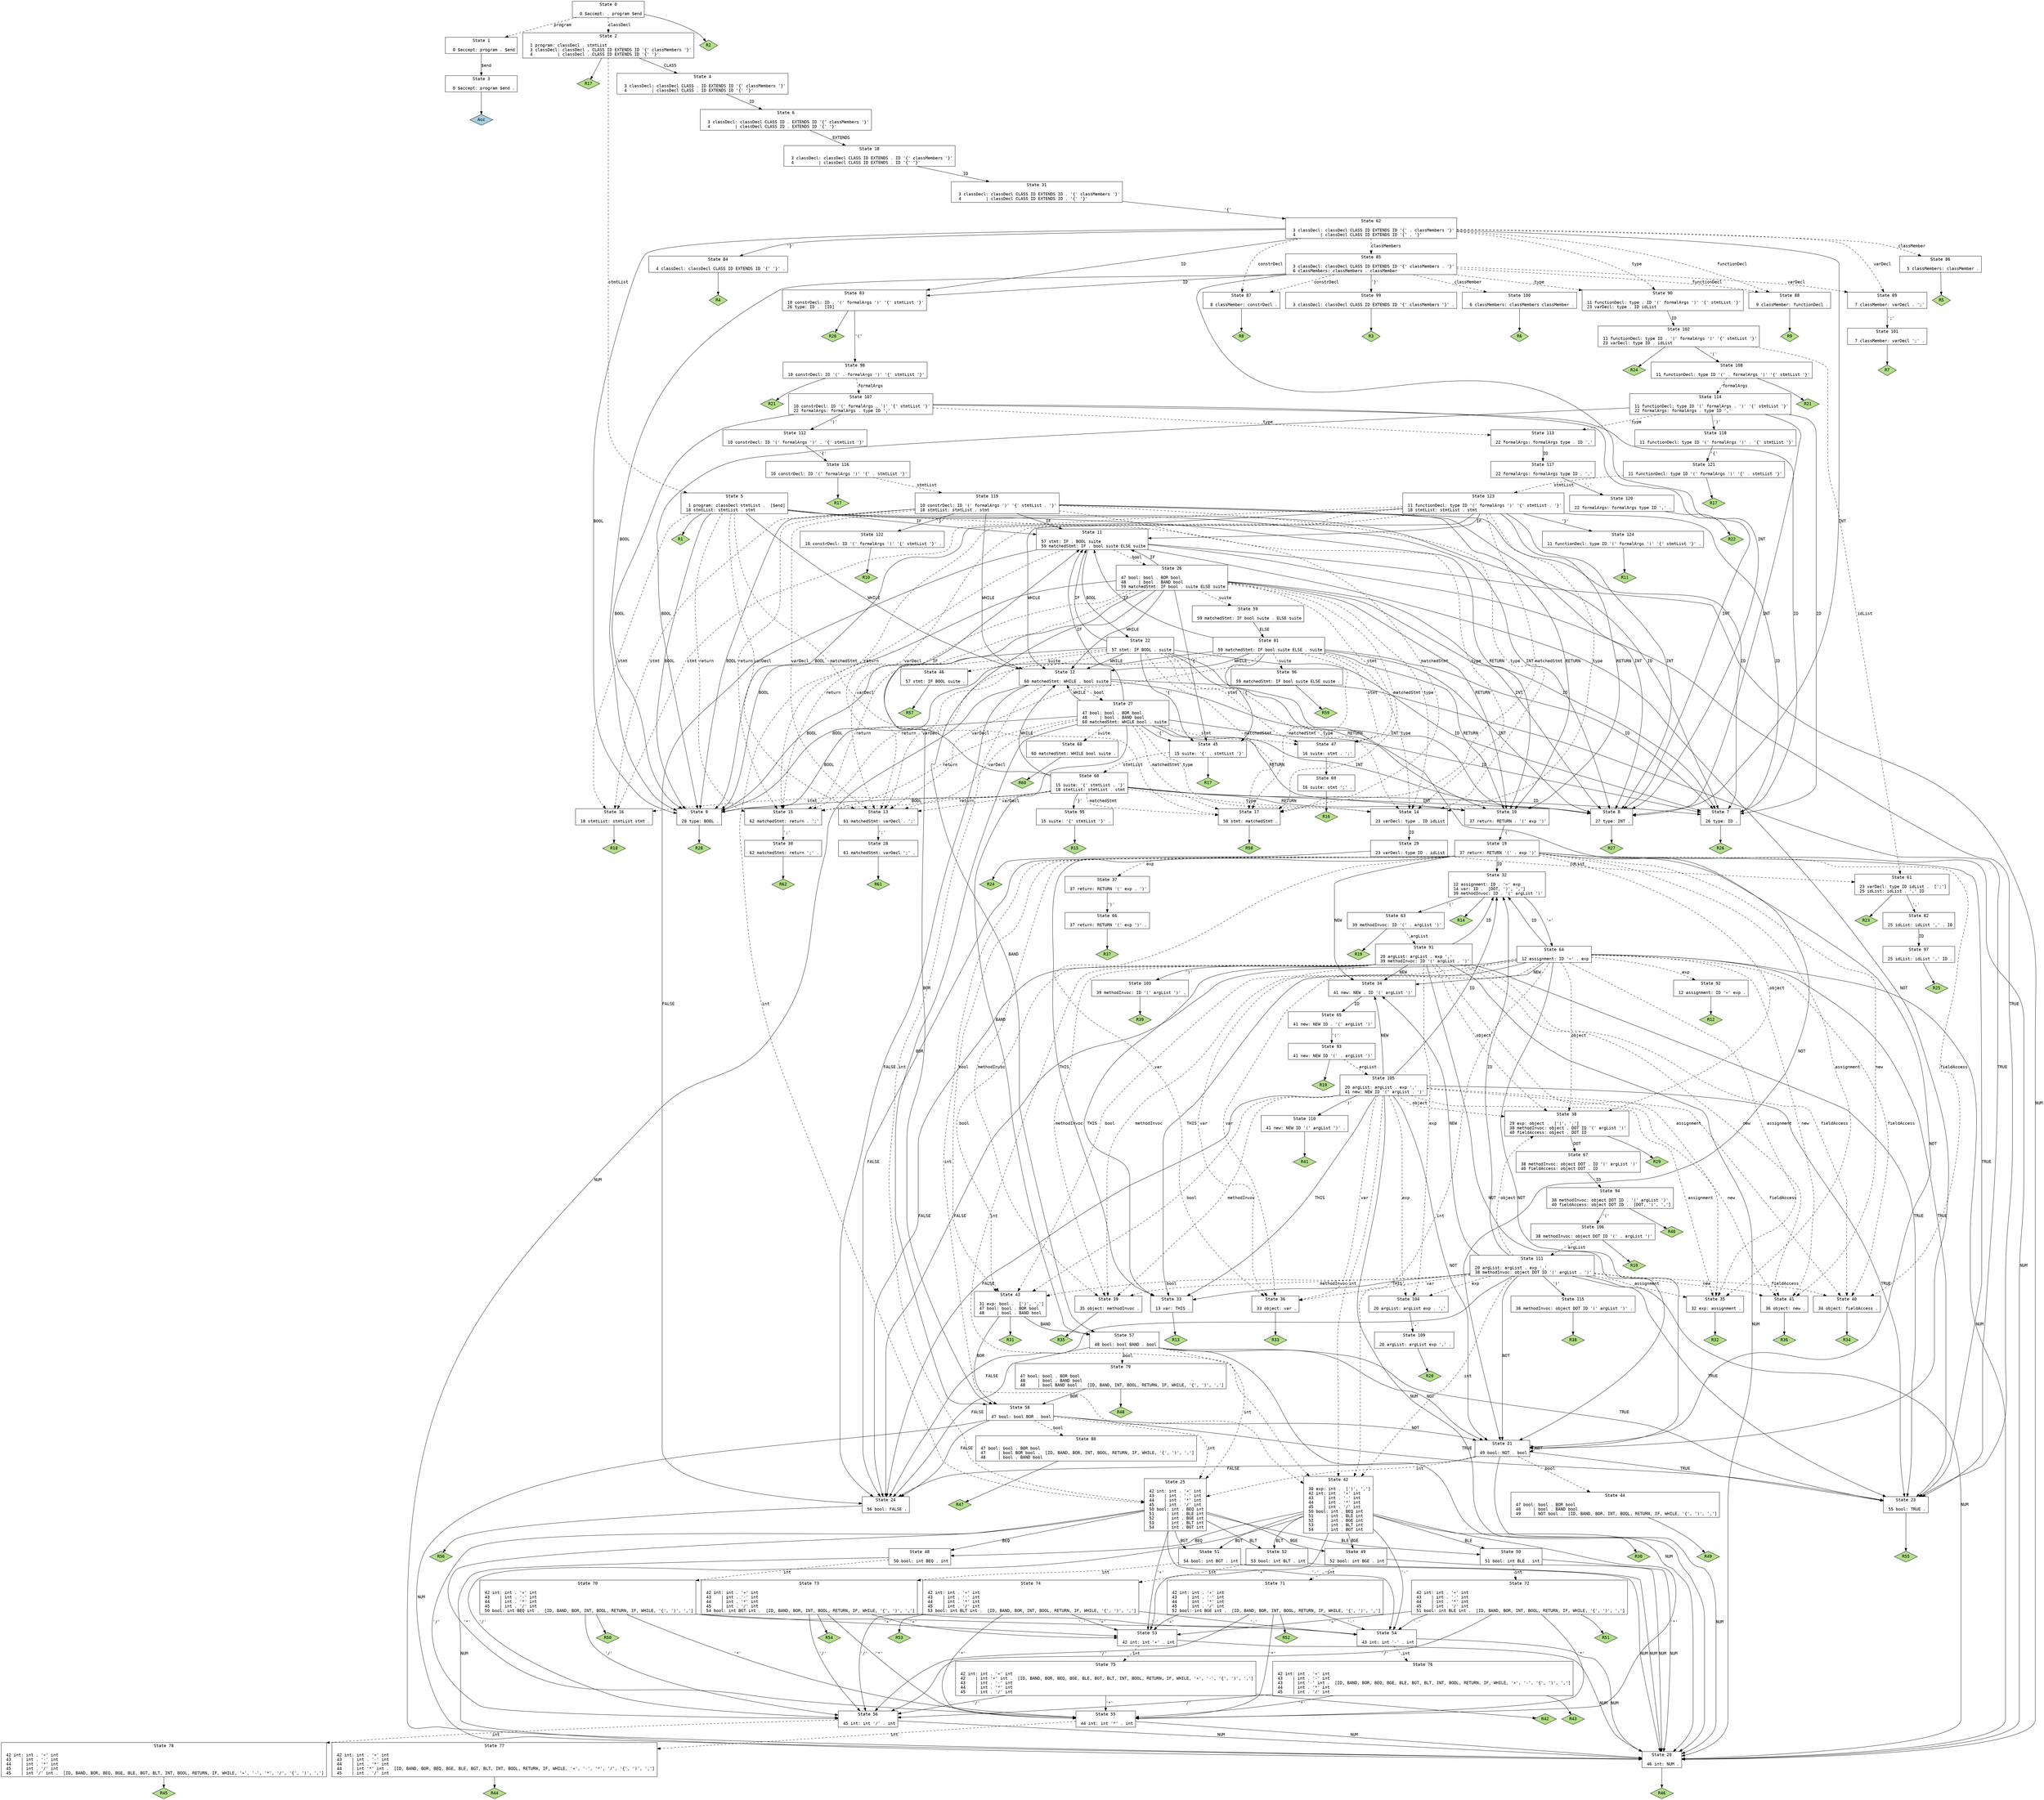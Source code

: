 // Generated by GNU Bison 3.0.4.
// Report bugs to <bug-bison@gnu.org>.
// Home page: <http://www.gnu.org/software/bison/>.

digraph "fj.y"
{
  node [fontname = courier, shape = box, colorscheme = paired6]
  edge [fontname = courier]

  0 [label="State 0\n\l  0 $accept: . program $end\l"]
  0 -> 1 [style=dashed label="program"]
  0 -> 2 [style=dashed label="classDecl"]
  0 -> "0R2" [style=solid]
 "0R2" [label="R2", fillcolor=3, shape=diamond, style=filled]
  1 [label="State 1\n\l  0 $accept: program . $end\l"]
  1 -> 3 [style=solid label="$end"]
  2 [label="State 2\n\l  1 program: classDecl . stmtList\l  3 classDecl: classDecl . CLASS ID EXTENDS ID '{' classMembers '}'\l  4          | classDecl . CLASS ID EXTENDS ID '{' '}'\l"]
  2 -> 4 [style=solid label="CLASS"]
  2 -> 5 [style=dashed label="stmtList"]
  2 -> "2R17" [style=solid]
 "2R17" [label="R17", fillcolor=3, shape=diamond, style=filled]
  3 [label="State 3\n\l  0 $accept: program $end .\l"]
  3 -> "3R0" [style=solid]
 "3R0" [label="Acc", fillcolor=1, shape=diamond, style=filled]
  4 [label="State 4\n\l  3 classDecl: classDecl CLASS . ID EXTENDS ID '{' classMembers '}'\l  4          | classDecl CLASS . ID EXTENDS ID '{' '}'\l"]
  4 -> 6 [style=solid label="ID"]
  5 [label="State 5\n\l  1 program: classDecl stmtList .  [$end]\l 18 stmtList: stmtList . stmt\l"]
  5 -> 7 [style=solid label="ID"]
  5 -> 8 [style=solid label="INT"]
  5 -> 9 [style=solid label="BOOL"]
  5 -> 10 [style=solid label="RETURN"]
  5 -> 11 [style=solid label="IF"]
  5 -> 12 [style=solid label="WHILE"]
  5 -> 13 [style=dashed label="varDecl"]
  5 -> 14 [style=dashed label="type"]
  5 -> 15 [style=dashed label="return"]
  5 -> 16 [style=dashed label="stmt"]
  5 -> 17 [style=dashed label="matchedStmt"]
  5 -> "5R1" [style=solid]
 "5R1" [label="R1", fillcolor=3, shape=diamond, style=filled]
  6 [label="State 6\n\l  3 classDecl: classDecl CLASS ID . EXTENDS ID '{' classMembers '}'\l  4          | classDecl CLASS ID . EXTENDS ID '{' '}'\l"]
  6 -> 18 [style=solid label="EXTENDS"]
  7 [label="State 7\n\l 26 type: ID .\l"]
  7 -> "7R26" [style=solid]
 "7R26" [label="R26", fillcolor=3, shape=diamond, style=filled]
  8 [label="State 8\n\l 27 type: INT .\l"]
  8 -> "8R27" [style=solid]
 "8R27" [label="R27", fillcolor=3, shape=diamond, style=filled]
  9 [label="State 9\n\l 28 type: BOOL .\l"]
  9 -> "9R28" [style=solid]
 "9R28" [label="R28", fillcolor=3, shape=diamond, style=filled]
  10 [label="State 10\n\l 37 return: RETURN . '(' exp ')'\l"]
  10 -> 19 [style=solid label="'('"]
  11 [label="State 11\n\l 57 stmt: IF . BOOL suite\l 59 matchedStmt: IF . bool suite ELSE suite\l"]
  11 -> 20 [style=solid label="NUM"]
  11 -> 21 [style=solid label="NOT"]
  11 -> 22 [style=solid label="BOOL"]
  11 -> 23 [style=solid label="TRUE"]
  11 -> 24 [style=solid label="FALSE"]
  11 -> 25 [style=dashed label="int"]
  11 -> 26 [style=dashed label="bool"]
  12 [label="State 12\n\l 60 matchedStmt: WHILE . bool suite\l"]
  12 -> 20 [style=solid label="NUM"]
  12 -> 21 [style=solid label="NOT"]
  12 -> 23 [style=solid label="TRUE"]
  12 -> 24 [style=solid label="FALSE"]
  12 -> 25 [style=dashed label="int"]
  12 -> 27 [style=dashed label="bool"]
  13 [label="State 13\n\l 61 matchedStmt: varDecl . ';'\l"]
  13 -> 28 [style=solid label="';'"]
  14 [label="State 14\n\l 23 varDecl: type . ID idList\l"]
  14 -> 29 [style=solid label="ID"]
  15 [label="State 15\n\l 62 matchedStmt: return . ';'\l"]
  15 -> 30 [style=solid label="';'"]
  16 [label="State 16\n\l 18 stmtList: stmtList stmt .\l"]
  16 -> "16R18" [style=solid]
 "16R18" [label="R18", fillcolor=3, shape=diamond, style=filled]
  17 [label="State 17\n\l 58 stmt: matchedStmt .\l"]
  17 -> "17R58" [style=solid]
 "17R58" [label="R58", fillcolor=3, shape=diamond, style=filled]
  18 [label="State 18\n\l  3 classDecl: classDecl CLASS ID EXTENDS . ID '{' classMembers '}'\l  4          | classDecl CLASS ID EXTENDS . ID '{' '}'\l"]
  18 -> 31 [style=solid label="ID"]
  19 [label="State 19\n\l 37 return: RETURN '(' . exp ')'\l"]
  19 -> 32 [style=solid label="ID"]
  19 -> 20 [style=solid label="NUM"]
  19 -> 21 [style=solid label="NOT"]
  19 -> 33 [style=solid label="THIS"]
  19 -> 34 [style=solid label="NEW"]
  19 -> 23 [style=solid label="TRUE"]
  19 -> 24 [style=solid label="FALSE"]
  19 -> 35 [style=dashed label="assignment"]
  19 -> 36 [style=dashed label="var"]
  19 -> 37 [style=dashed label="exp"]
  19 -> 38 [style=dashed label="object"]
  19 -> 39 [style=dashed label="methodInvoc"]
  19 -> 40 [style=dashed label="fieldAccess"]
  19 -> 41 [style=dashed label="new"]
  19 -> 42 [style=dashed label="int"]
  19 -> 43 [style=dashed label="bool"]
  20 [label="State 20\n\l 46 int: NUM .\l"]
  20 -> "20R46" [style=solid]
 "20R46" [label="R46", fillcolor=3, shape=diamond, style=filled]
  21 [label="State 21\n\l 49 bool: NOT . bool\l"]
  21 -> 20 [style=solid label="NUM"]
  21 -> 21 [style=solid label="NOT"]
  21 -> 23 [style=solid label="TRUE"]
  21 -> 24 [style=solid label="FALSE"]
  21 -> 25 [style=dashed label="int"]
  21 -> 44 [style=dashed label="bool"]
  22 [label="State 22\n\l 57 stmt: IF BOOL . suite\l"]
  22 -> 7 [style=solid label="ID"]
  22 -> 8 [style=solid label="INT"]
  22 -> 9 [style=solid label="BOOL"]
  22 -> 10 [style=solid label="RETURN"]
  22 -> 11 [style=solid label="IF"]
  22 -> 12 [style=solid label="WHILE"]
  22 -> 45 [style=solid label="'{'"]
  22 -> 46 [style=dashed label="suite"]
  22 -> 13 [style=dashed label="varDecl"]
  22 -> 14 [style=dashed label="type"]
  22 -> 15 [style=dashed label="return"]
  22 -> 47 [style=dashed label="stmt"]
  22 -> 17 [style=dashed label="matchedStmt"]
  23 [label="State 23\n\l 55 bool: TRUE .\l"]
  23 -> "23R55" [style=solid]
 "23R55" [label="R55", fillcolor=3, shape=diamond, style=filled]
  24 [label="State 24\n\l 56 bool: FALSE .\l"]
  24 -> "24R56" [style=solid]
 "24R56" [label="R56", fillcolor=3, shape=diamond, style=filled]
  25 [label="State 25\n\l 42 int: int . '+' int\l 43    | int . '-' int\l 44    | int . '*' int\l 45    | int . '/' int\l 50 bool: int . BEQ int\l 51     | int . BLE int\l 52     | int . BGE int\l 53     | int . BLT int\l 54     | int . BGT int\l"]
  25 -> 48 [style=solid label="BEQ"]
  25 -> 49 [style=solid label="BGE"]
  25 -> 50 [style=solid label="BLE"]
  25 -> 51 [style=solid label="BGT"]
  25 -> 52 [style=solid label="BLT"]
  25 -> 53 [style=solid label="'+'"]
  25 -> 54 [style=solid label="'-'"]
  25 -> 55 [style=solid label="'*'"]
  25 -> 56 [style=solid label="'/'"]
  26 [label="State 26\n\l 47 bool: bool . BOR bool\l 48     | bool . BAND bool\l 59 matchedStmt: IF bool . suite ELSE suite\l"]
  26 -> 7 [style=solid label="ID"]
  26 -> 57 [style=solid label="BAND"]
  26 -> 58 [style=solid label="BOR"]
  26 -> 8 [style=solid label="INT"]
  26 -> 9 [style=solid label="BOOL"]
  26 -> 10 [style=solid label="RETURN"]
  26 -> 11 [style=solid label="IF"]
  26 -> 12 [style=solid label="WHILE"]
  26 -> 45 [style=solid label="'{'"]
  26 -> 59 [style=dashed label="suite"]
  26 -> 13 [style=dashed label="varDecl"]
  26 -> 14 [style=dashed label="type"]
  26 -> 15 [style=dashed label="return"]
  26 -> 47 [style=dashed label="stmt"]
  26 -> 17 [style=dashed label="matchedStmt"]
  27 [label="State 27\n\l 47 bool: bool . BOR bool\l 48     | bool . BAND bool\l 60 matchedStmt: WHILE bool . suite\l"]
  27 -> 7 [style=solid label="ID"]
  27 -> 57 [style=solid label="BAND"]
  27 -> 58 [style=solid label="BOR"]
  27 -> 8 [style=solid label="INT"]
  27 -> 9 [style=solid label="BOOL"]
  27 -> 10 [style=solid label="RETURN"]
  27 -> 11 [style=solid label="IF"]
  27 -> 12 [style=solid label="WHILE"]
  27 -> 45 [style=solid label="'{'"]
  27 -> 60 [style=dashed label="suite"]
  27 -> 13 [style=dashed label="varDecl"]
  27 -> 14 [style=dashed label="type"]
  27 -> 15 [style=dashed label="return"]
  27 -> 47 [style=dashed label="stmt"]
  27 -> 17 [style=dashed label="matchedStmt"]
  28 [label="State 28\n\l 61 matchedStmt: varDecl ';' .\l"]
  28 -> "28R61" [style=solid]
 "28R61" [label="R61", fillcolor=3, shape=diamond, style=filled]
  29 [label="State 29\n\l 23 varDecl: type ID . idList\l"]
  29 -> 61 [style=dashed label="idList"]
  29 -> "29R24" [style=solid]
 "29R24" [label="R24", fillcolor=3, shape=diamond, style=filled]
  30 [label="State 30\n\l 62 matchedStmt: return ';' .\l"]
  30 -> "30R62" [style=solid]
 "30R62" [label="R62", fillcolor=3, shape=diamond, style=filled]
  31 [label="State 31\n\l  3 classDecl: classDecl CLASS ID EXTENDS ID . '{' classMembers '}'\l  4          | classDecl CLASS ID EXTENDS ID . '{' '}'\l"]
  31 -> 62 [style=solid label="'{'"]
  32 [label="State 32\n\l 12 assignment: ID . '=' exp\l 14 var: ID .  [DOT, ')', ',']\l 39 methodInvoc: ID . '(' argList ')'\l"]
  32 -> 63 [style=solid label="'('"]
  32 -> 64 [style=solid label="'='"]
  32 -> "32R14" [style=solid]
 "32R14" [label="R14", fillcolor=3, shape=diamond, style=filled]
  33 [label="State 33\n\l 13 var: THIS .\l"]
  33 -> "33R13" [style=solid]
 "33R13" [label="R13", fillcolor=3, shape=diamond, style=filled]
  34 [label="State 34\n\l 41 new: NEW . ID '(' argList ')'\l"]
  34 -> 65 [style=solid label="ID"]
  35 [label="State 35\n\l 32 exp: assignment .\l"]
  35 -> "35R32" [style=solid]
 "35R32" [label="R32", fillcolor=3, shape=diamond, style=filled]
  36 [label="State 36\n\l 33 object: var .\l"]
  36 -> "36R33" [style=solid]
 "36R33" [label="R33", fillcolor=3, shape=diamond, style=filled]
  37 [label="State 37\n\l 37 return: RETURN '(' exp . ')'\l"]
  37 -> 66 [style=solid label="')'"]
  38 [label="State 38\n\l 29 exp: object .  [')', ',']\l 38 methodInvoc: object . DOT ID '(' argList ')'\l 40 fieldAccess: object . DOT ID\l"]
  38 -> 67 [style=solid label="DOT"]
  38 -> "38R29" [style=solid]
 "38R29" [label="R29", fillcolor=3, shape=diamond, style=filled]
  39 [label="State 39\n\l 35 object: methodInvoc .\l"]
  39 -> "39R35" [style=solid]
 "39R35" [label="R35", fillcolor=3, shape=diamond, style=filled]
  40 [label="State 40\n\l 34 object: fieldAccess .\l"]
  40 -> "40R34" [style=solid]
 "40R34" [label="R34", fillcolor=3, shape=diamond, style=filled]
  41 [label="State 41\n\l 36 object: new .\l"]
  41 -> "41R36" [style=solid]
 "41R36" [label="R36", fillcolor=3, shape=diamond, style=filled]
  42 [label="State 42\n\l 30 exp: int .  [')', ',']\l 42 int: int . '+' int\l 43    | int . '-' int\l 44    | int . '*' int\l 45    | int . '/' int\l 50 bool: int . BEQ int\l 51     | int . BLE int\l 52     | int . BGE int\l 53     | int . BLT int\l 54     | int . BGT int\l"]
  42 -> 48 [style=solid label="BEQ"]
  42 -> 49 [style=solid label="BGE"]
  42 -> 50 [style=solid label="BLE"]
  42 -> 51 [style=solid label="BGT"]
  42 -> 52 [style=solid label="BLT"]
  42 -> 53 [style=solid label="'+'"]
  42 -> 54 [style=solid label="'-'"]
  42 -> 55 [style=solid label="'*'"]
  42 -> 56 [style=solid label="'/'"]
  42 -> "42R30" [style=solid]
 "42R30" [label="R30", fillcolor=3, shape=diamond, style=filled]
  43 [label="State 43\n\l 31 exp: bool .  [')', ',']\l 47 bool: bool . BOR bool\l 48     | bool . BAND bool\l"]
  43 -> 57 [style=solid label="BAND"]
  43 -> 58 [style=solid label="BOR"]
  43 -> "43R31" [style=solid]
 "43R31" [label="R31", fillcolor=3, shape=diamond, style=filled]
  44 [label="State 44\n\l 47 bool: bool . BOR bool\l 48     | bool . BAND bool\l 49     | NOT bool .  [ID, BAND, BOR, INT, BOOL, RETURN, IF, WHILE, '{', ')', ',']\l"]
  44 -> "44R49" [style=solid]
 "44R49" [label="R49", fillcolor=3, shape=diamond, style=filled]
  45 [label="State 45\n\l 15 suite: '{' . stmtList '}'\l"]
  45 -> 68 [style=dashed label="stmtList"]
  45 -> "45R17" [style=solid]
 "45R17" [label="R17", fillcolor=3, shape=diamond, style=filled]
  46 [label="State 46\n\l 57 stmt: IF BOOL suite .\l"]
  46 -> "46R57" [style=solid]
 "46R57" [label="R57", fillcolor=3, shape=diamond, style=filled]
  47 [label="State 47\n\l 16 suite: stmt . ';'\l"]
  47 -> 69 [style=solid label="';'"]
  48 [label="State 48\n\l 50 bool: int BEQ . int\l"]
  48 -> 20 [style=solid label="NUM"]
  48 -> 70 [style=dashed label="int"]
  49 [label="State 49\n\l 52 bool: int BGE . int\l"]
  49 -> 20 [style=solid label="NUM"]
  49 -> 71 [style=dashed label="int"]
  50 [label="State 50\n\l 51 bool: int BLE . int\l"]
  50 -> 20 [style=solid label="NUM"]
  50 -> 72 [style=dashed label="int"]
  51 [label="State 51\n\l 54 bool: int BGT . int\l"]
  51 -> 20 [style=solid label="NUM"]
  51 -> 73 [style=dashed label="int"]
  52 [label="State 52\n\l 53 bool: int BLT . int\l"]
  52 -> 20 [style=solid label="NUM"]
  52 -> 74 [style=dashed label="int"]
  53 [label="State 53\n\l 42 int: int '+' . int\l"]
  53 -> 20 [style=solid label="NUM"]
  53 -> 75 [style=dashed label="int"]
  54 [label="State 54\n\l 43 int: int '-' . int\l"]
  54 -> 20 [style=solid label="NUM"]
  54 -> 76 [style=dashed label="int"]
  55 [label="State 55\n\l 44 int: int '*' . int\l"]
  55 -> 20 [style=solid label="NUM"]
  55 -> 77 [style=dashed label="int"]
  56 [label="State 56\n\l 45 int: int '/' . int\l"]
  56 -> 20 [style=solid label="NUM"]
  56 -> 78 [style=dashed label="int"]
  57 [label="State 57\n\l 48 bool: bool BAND . bool\l"]
  57 -> 20 [style=solid label="NUM"]
  57 -> 21 [style=solid label="NOT"]
  57 -> 23 [style=solid label="TRUE"]
  57 -> 24 [style=solid label="FALSE"]
  57 -> 25 [style=dashed label="int"]
  57 -> 79 [style=dashed label="bool"]
  58 [label="State 58\n\l 47 bool: bool BOR . bool\l"]
  58 -> 20 [style=solid label="NUM"]
  58 -> 21 [style=solid label="NOT"]
  58 -> 23 [style=solid label="TRUE"]
  58 -> 24 [style=solid label="FALSE"]
  58 -> 25 [style=dashed label="int"]
  58 -> 80 [style=dashed label="bool"]
  59 [label="State 59\n\l 59 matchedStmt: IF bool suite . ELSE suite\l"]
  59 -> 81 [style=solid label="ELSE"]
  60 [label="State 60\n\l 60 matchedStmt: WHILE bool suite .\l"]
  60 -> "60R60" [style=solid]
 "60R60" [label="R60", fillcolor=3, shape=diamond, style=filled]
  61 [label="State 61\n\l 23 varDecl: type ID idList .  [';']\l 25 idList: idList . ',' ID\l"]
  61 -> 82 [style=solid label="','"]
  61 -> "61R23" [style=solid]
 "61R23" [label="R23", fillcolor=3, shape=diamond, style=filled]
  62 [label="State 62\n\l  3 classDecl: classDecl CLASS ID EXTENDS ID '{' . classMembers '}'\l  4          | classDecl CLASS ID EXTENDS ID '{' . '}'\l"]
  62 -> 83 [style=solid label="ID"]
  62 -> 8 [style=solid label="INT"]
  62 -> 9 [style=solid label="BOOL"]
  62 -> 84 [style=solid label="'}'"]
  62 -> 85 [style=dashed label="classMembers"]
  62 -> 86 [style=dashed label="classMember"]
  62 -> 87 [style=dashed label="constrDecl"]
  62 -> 88 [style=dashed label="functionDecl"]
  62 -> 89 [style=dashed label="varDecl"]
  62 -> 90 [style=dashed label="type"]
  63 [label="State 63\n\l 39 methodInvoc: ID '(' . argList ')'\l"]
  63 -> 91 [style=dashed label="argList"]
  63 -> "63R19" [style=solid]
 "63R19" [label="R19", fillcolor=3, shape=diamond, style=filled]
  64 [label="State 64\n\l 12 assignment: ID '=' . exp\l"]
  64 -> 32 [style=solid label="ID"]
  64 -> 20 [style=solid label="NUM"]
  64 -> 21 [style=solid label="NOT"]
  64 -> 33 [style=solid label="THIS"]
  64 -> 34 [style=solid label="NEW"]
  64 -> 23 [style=solid label="TRUE"]
  64 -> 24 [style=solid label="FALSE"]
  64 -> 35 [style=dashed label="assignment"]
  64 -> 36 [style=dashed label="var"]
  64 -> 92 [style=dashed label="exp"]
  64 -> 38 [style=dashed label="object"]
  64 -> 39 [style=dashed label="methodInvoc"]
  64 -> 40 [style=dashed label="fieldAccess"]
  64 -> 41 [style=dashed label="new"]
  64 -> 42 [style=dashed label="int"]
  64 -> 43 [style=dashed label="bool"]
  65 [label="State 65\n\l 41 new: NEW ID . '(' argList ')'\l"]
  65 -> 93 [style=solid label="'('"]
  66 [label="State 66\n\l 37 return: RETURN '(' exp ')' .\l"]
  66 -> "66R37" [style=solid]
 "66R37" [label="R37", fillcolor=3, shape=diamond, style=filled]
  67 [label="State 67\n\l 38 methodInvoc: object DOT . ID '(' argList ')'\l 40 fieldAccess: object DOT . ID\l"]
  67 -> 94 [style=solid label="ID"]
  68 [label="State 68\n\l 15 suite: '{' stmtList . '}'\l 18 stmtList: stmtList . stmt\l"]
  68 -> 7 [style=solid label="ID"]
  68 -> 8 [style=solid label="INT"]
  68 -> 9 [style=solid label="BOOL"]
  68 -> 10 [style=solid label="RETURN"]
  68 -> 11 [style=solid label="IF"]
  68 -> 12 [style=solid label="WHILE"]
  68 -> 95 [style=solid label="'}'"]
  68 -> 13 [style=dashed label="varDecl"]
  68 -> 14 [style=dashed label="type"]
  68 -> 15 [style=dashed label="return"]
  68 -> 16 [style=dashed label="stmt"]
  68 -> 17 [style=dashed label="matchedStmt"]
  69 [label="State 69\n\l 16 suite: stmt ';' .\l"]
  69 -> "69R16" [style=solid]
 "69R16" [label="R16", fillcolor=3, shape=diamond, style=filled]
  70 [label="State 70\n\l 42 int: int . '+' int\l 43    | int . '-' int\l 44    | int . '*' int\l 45    | int . '/' int\l 50 bool: int BEQ int .  [ID, BAND, BOR, INT, BOOL, RETURN, IF, WHILE, '{', ')', ',']\l"]
  70 -> 53 [style=solid label="'+'"]
  70 -> 54 [style=solid label="'-'"]
  70 -> 55 [style=solid label="'*'"]
  70 -> 56 [style=solid label="'/'"]
  70 -> "70R50" [style=solid]
 "70R50" [label="R50", fillcolor=3, shape=diamond, style=filled]
  71 [label="State 71\n\l 42 int: int . '+' int\l 43    | int . '-' int\l 44    | int . '*' int\l 45    | int . '/' int\l 52 bool: int BGE int .  [ID, BAND, BOR, INT, BOOL, RETURN, IF, WHILE, '{', ')', ',']\l"]
  71 -> 53 [style=solid label="'+'"]
  71 -> 54 [style=solid label="'-'"]
  71 -> 55 [style=solid label="'*'"]
  71 -> 56 [style=solid label="'/'"]
  71 -> "71R52" [style=solid]
 "71R52" [label="R52", fillcolor=3, shape=diamond, style=filled]
  72 [label="State 72\n\l 42 int: int . '+' int\l 43    | int . '-' int\l 44    | int . '*' int\l 45    | int . '/' int\l 51 bool: int BLE int .  [ID, BAND, BOR, INT, BOOL, RETURN, IF, WHILE, '{', ')', ',']\l"]
  72 -> 53 [style=solid label="'+'"]
  72 -> 54 [style=solid label="'-'"]
  72 -> 55 [style=solid label="'*'"]
  72 -> 56 [style=solid label="'/'"]
  72 -> "72R51" [style=solid]
 "72R51" [label="R51", fillcolor=3, shape=diamond, style=filled]
  73 [label="State 73\n\l 42 int: int . '+' int\l 43    | int . '-' int\l 44    | int . '*' int\l 45    | int . '/' int\l 54 bool: int BGT int .  [ID, BAND, BOR, INT, BOOL, RETURN, IF, WHILE, '{', ')', ',']\l"]
  73 -> 53 [style=solid label="'+'"]
  73 -> 54 [style=solid label="'-'"]
  73 -> 55 [style=solid label="'*'"]
  73 -> 56 [style=solid label="'/'"]
  73 -> "73R54" [style=solid]
 "73R54" [label="R54", fillcolor=3, shape=diamond, style=filled]
  74 [label="State 74\n\l 42 int: int . '+' int\l 43    | int . '-' int\l 44    | int . '*' int\l 45    | int . '/' int\l 53 bool: int BLT int .  [ID, BAND, BOR, INT, BOOL, RETURN, IF, WHILE, '{', ')', ',']\l"]
  74 -> 53 [style=solid label="'+'"]
  74 -> 54 [style=solid label="'-'"]
  74 -> 55 [style=solid label="'*'"]
  74 -> 56 [style=solid label="'/'"]
  74 -> "74R53" [style=solid]
 "74R53" [label="R53", fillcolor=3, shape=diamond, style=filled]
  75 [label="State 75\n\l 42 int: int . '+' int\l 42    | int '+' int .  [ID, BAND, BOR, BEQ, BGE, BLE, BGT, BLT, INT, BOOL, RETURN, IF, WHILE, '+', '-', '{', ')', ',']\l 43    | int . '-' int\l 44    | int . '*' int\l 45    | int . '/' int\l"]
  75 -> 55 [style=solid label="'*'"]
  75 -> 56 [style=solid label="'/'"]
  75 -> "75R42" [style=solid]
 "75R42" [label="R42", fillcolor=3, shape=diamond, style=filled]
  76 [label="State 76\n\l 42 int: int . '+' int\l 43    | int . '-' int\l 43    | int '-' int .  [ID, BAND, BOR, BEQ, BGE, BLE, BGT, BLT, INT, BOOL, RETURN, IF, WHILE, '+', '-', '{', ')', ',']\l 44    | int . '*' int\l 45    | int . '/' int\l"]
  76 -> 55 [style=solid label="'*'"]
  76 -> 56 [style=solid label="'/'"]
  76 -> "76R43" [style=solid]
 "76R43" [label="R43", fillcolor=3, shape=diamond, style=filled]
  77 [label="State 77\n\l 42 int: int . '+' int\l 43    | int . '-' int\l 44    | int . '*' int\l 44    | int '*' int .  [ID, BAND, BOR, BEQ, BGE, BLE, BGT, BLT, INT, BOOL, RETURN, IF, WHILE, '+', '-', '*', '/', '{', ')', ',']\l 45    | int . '/' int\l"]
  77 -> "77R44" [style=solid]
 "77R44" [label="R44", fillcolor=3, shape=diamond, style=filled]
  78 [label="State 78\n\l 42 int: int . '+' int\l 43    | int . '-' int\l 44    | int . '*' int\l 45    | int . '/' int\l 45    | int '/' int .  [ID, BAND, BOR, BEQ, BGE, BLE, BGT, BLT, INT, BOOL, RETURN, IF, WHILE, '+', '-', '*', '/', '{', ')', ',']\l"]
  78 -> "78R45" [style=solid]
 "78R45" [label="R45", fillcolor=3, shape=diamond, style=filled]
  79 [label="State 79\n\l 47 bool: bool . BOR bool\l 48     | bool . BAND bool\l 48     | bool BAND bool .  [ID, BAND, INT, BOOL, RETURN, IF, WHILE, '{', ')', ',']\l"]
  79 -> 58 [style=solid label="BOR"]
  79 -> "79R48" [style=solid]
 "79R48" [label="R48", fillcolor=3, shape=diamond, style=filled]
  80 [label="State 80\n\l 47 bool: bool . BOR bool\l 47     | bool BOR bool .  [ID, BAND, BOR, INT, BOOL, RETURN, IF, WHILE, '{', ')', ',']\l 48     | bool . BAND bool\l"]
  80 -> "80R47" [style=solid]
 "80R47" [label="R47", fillcolor=3, shape=diamond, style=filled]
  81 [label="State 81\n\l 59 matchedStmt: IF bool suite ELSE . suite\l"]
  81 -> 7 [style=solid label="ID"]
  81 -> 8 [style=solid label="INT"]
  81 -> 9 [style=solid label="BOOL"]
  81 -> 10 [style=solid label="RETURN"]
  81 -> 11 [style=solid label="IF"]
  81 -> 12 [style=solid label="WHILE"]
  81 -> 45 [style=solid label="'{'"]
  81 -> 96 [style=dashed label="suite"]
  81 -> 13 [style=dashed label="varDecl"]
  81 -> 14 [style=dashed label="type"]
  81 -> 15 [style=dashed label="return"]
  81 -> 47 [style=dashed label="stmt"]
  81 -> 17 [style=dashed label="matchedStmt"]
  82 [label="State 82\n\l 25 idList: idList ',' . ID\l"]
  82 -> 97 [style=solid label="ID"]
  83 [label="State 83\n\l 10 constrDecl: ID . '(' formalArgs ')' '{' stmtList '}'\l 26 type: ID .  [ID]\l"]
  83 -> 98 [style=solid label="'('"]
  83 -> "83R26" [style=solid]
 "83R26" [label="R26", fillcolor=3, shape=diamond, style=filled]
  84 [label="State 84\n\l  4 classDecl: classDecl CLASS ID EXTENDS ID '{' '}' .\l"]
  84 -> "84R4" [style=solid]
 "84R4" [label="R4", fillcolor=3, shape=diamond, style=filled]
  85 [label="State 85\n\l  3 classDecl: classDecl CLASS ID EXTENDS ID '{' classMembers . '}'\l  6 classMembers: classMembers . classMember\l"]
  85 -> 83 [style=solid label="ID"]
  85 -> 8 [style=solid label="INT"]
  85 -> 9 [style=solid label="BOOL"]
  85 -> 99 [style=solid label="'}'"]
  85 -> 100 [style=dashed label="classMember"]
  85 -> 87 [style=dashed label="constrDecl"]
  85 -> 88 [style=dashed label="functionDecl"]
  85 -> 89 [style=dashed label="varDecl"]
  85 -> 90 [style=dashed label="type"]
  86 [label="State 86\n\l  5 classMembers: classMember .\l"]
  86 -> "86R5" [style=solid]
 "86R5" [label="R5", fillcolor=3, shape=diamond, style=filled]
  87 [label="State 87\n\l  8 classMember: constrDecl .\l"]
  87 -> "87R8" [style=solid]
 "87R8" [label="R8", fillcolor=3, shape=diamond, style=filled]
  88 [label="State 88\n\l  9 classMember: functionDecl .\l"]
  88 -> "88R9" [style=solid]
 "88R9" [label="R9", fillcolor=3, shape=diamond, style=filled]
  89 [label="State 89\n\l  7 classMember: varDecl . ';'\l"]
  89 -> 101 [style=solid label="';'"]
  90 [label="State 90\n\l 11 functionDecl: type . ID '(' formalArgs ')' '{' stmtList '}'\l 23 varDecl: type . ID idList\l"]
  90 -> 102 [style=solid label="ID"]
  91 [label="State 91\n\l 20 argList: argList . exp ','\l 39 methodInvoc: ID '(' argList . ')'\l"]
  91 -> 32 [style=solid label="ID"]
  91 -> 20 [style=solid label="NUM"]
  91 -> 21 [style=solid label="NOT"]
  91 -> 33 [style=solid label="THIS"]
  91 -> 34 [style=solid label="NEW"]
  91 -> 23 [style=solid label="TRUE"]
  91 -> 24 [style=solid label="FALSE"]
  91 -> 103 [style=solid label="')'"]
  91 -> 35 [style=dashed label="assignment"]
  91 -> 36 [style=dashed label="var"]
  91 -> 104 [style=dashed label="exp"]
  91 -> 38 [style=dashed label="object"]
  91 -> 39 [style=dashed label="methodInvoc"]
  91 -> 40 [style=dashed label="fieldAccess"]
  91 -> 41 [style=dashed label="new"]
  91 -> 42 [style=dashed label="int"]
  91 -> 43 [style=dashed label="bool"]
  92 [label="State 92\n\l 12 assignment: ID '=' exp .\l"]
  92 -> "92R12" [style=solid]
 "92R12" [label="R12", fillcolor=3, shape=diamond, style=filled]
  93 [label="State 93\n\l 41 new: NEW ID '(' . argList ')'\l"]
  93 -> 105 [style=dashed label="argList"]
  93 -> "93R19" [style=solid]
 "93R19" [label="R19", fillcolor=3, shape=diamond, style=filled]
  94 [label="State 94\n\l 38 methodInvoc: object DOT ID . '(' argList ')'\l 40 fieldAccess: object DOT ID .  [DOT, ')', ',']\l"]
  94 -> 106 [style=solid label="'('"]
  94 -> "94R40" [style=solid]
 "94R40" [label="R40", fillcolor=3, shape=diamond, style=filled]
  95 [label="State 95\n\l 15 suite: '{' stmtList '}' .\l"]
  95 -> "95R15" [style=solid]
 "95R15" [label="R15", fillcolor=3, shape=diamond, style=filled]
  96 [label="State 96\n\l 59 matchedStmt: IF bool suite ELSE suite .\l"]
  96 -> "96R59" [style=solid]
 "96R59" [label="R59", fillcolor=3, shape=diamond, style=filled]
  97 [label="State 97\n\l 25 idList: idList ',' ID .\l"]
  97 -> "97R25" [style=solid]
 "97R25" [label="R25", fillcolor=3, shape=diamond, style=filled]
  98 [label="State 98\n\l 10 constrDecl: ID '(' . formalArgs ')' '{' stmtList '}'\l"]
  98 -> 107 [style=dashed label="formalArgs"]
  98 -> "98R21" [style=solid]
 "98R21" [label="R21", fillcolor=3, shape=diamond, style=filled]
  99 [label="State 99\n\l  3 classDecl: classDecl CLASS ID EXTENDS ID '{' classMembers '}' .\l"]
  99 -> "99R3" [style=solid]
 "99R3" [label="R3", fillcolor=3, shape=diamond, style=filled]
  100 [label="State 100\n\l  6 classMembers: classMembers classMember .\l"]
  100 -> "100R6" [style=solid]
 "100R6" [label="R6", fillcolor=3, shape=diamond, style=filled]
  101 [label="State 101\n\l  7 classMember: varDecl ';' .\l"]
  101 -> "101R7" [style=solid]
 "101R7" [label="R7", fillcolor=3, shape=diamond, style=filled]
  102 [label="State 102\n\l 11 functionDecl: type ID . '(' formalArgs ')' '{' stmtList '}'\l 23 varDecl: type ID . idList\l"]
  102 -> 108 [style=solid label="'('"]
  102 -> 61 [style=dashed label="idList"]
  102 -> "102R24" [style=solid]
 "102R24" [label="R24", fillcolor=3, shape=diamond, style=filled]
  103 [label="State 103\n\l 39 methodInvoc: ID '(' argList ')' .\l"]
  103 -> "103R39" [style=solid]
 "103R39" [label="R39", fillcolor=3, shape=diamond, style=filled]
  104 [label="State 104\n\l 20 argList: argList exp . ','\l"]
  104 -> 109 [style=solid label="','"]
  105 [label="State 105\n\l 20 argList: argList . exp ','\l 41 new: NEW ID '(' argList . ')'\l"]
  105 -> 32 [style=solid label="ID"]
  105 -> 20 [style=solid label="NUM"]
  105 -> 21 [style=solid label="NOT"]
  105 -> 33 [style=solid label="THIS"]
  105 -> 34 [style=solid label="NEW"]
  105 -> 23 [style=solid label="TRUE"]
  105 -> 24 [style=solid label="FALSE"]
  105 -> 110 [style=solid label="')'"]
  105 -> 35 [style=dashed label="assignment"]
  105 -> 36 [style=dashed label="var"]
  105 -> 104 [style=dashed label="exp"]
  105 -> 38 [style=dashed label="object"]
  105 -> 39 [style=dashed label="methodInvoc"]
  105 -> 40 [style=dashed label="fieldAccess"]
  105 -> 41 [style=dashed label="new"]
  105 -> 42 [style=dashed label="int"]
  105 -> 43 [style=dashed label="bool"]
  106 [label="State 106\n\l 38 methodInvoc: object DOT ID '(' . argList ')'\l"]
  106 -> 111 [style=dashed label="argList"]
  106 -> "106R19" [style=solid]
 "106R19" [label="R19", fillcolor=3, shape=diamond, style=filled]
  107 [label="State 107\n\l 10 constrDecl: ID '(' formalArgs . ')' '{' stmtList '}'\l 22 formalArgs: formalArgs . type ID ','\l"]
  107 -> 7 [style=solid label="ID"]
  107 -> 8 [style=solid label="INT"]
  107 -> 9 [style=solid label="BOOL"]
  107 -> 112 [style=solid label="')'"]
  107 -> 113 [style=dashed label="type"]
  108 [label="State 108\n\l 11 functionDecl: type ID '(' . formalArgs ')' '{' stmtList '}'\l"]
  108 -> 114 [style=dashed label="formalArgs"]
  108 -> "108R21" [style=solid]
 "108R21" [label="R21", fillcolor=3, shape=diamond, style=filled]
  109 [label="State 109\n\l 20 argList: argList exp ',' .\l"]
  109 -> "109R20" [style=solid]
 "109R20" [label="R20", fillcolor=3, shape=diamond, style=filled]
  110 [label="State 110\n\l 41 new: NEW ID '(' argList ')' .\l"]
  110 -> "110R41" [style=solid]
 "110R41" [label="R41", fillcolor=3, shape=diamond, style=filled]
  111 [label="State 111\n\l 20 argList: argList . exp ','\l 38 methodInvoc: object DOT ID '(' argList . ')'\l"]
  111 -> 32 [style=solid label="ID"]
  111 -> 20 [style=solid label="NUM"]
  111 -> 21 [style=solid label="NOT"]
  111 -> 33 [style=solid label="THIS"]
  111 -> 34 [style=solid label="NEW"]
  111 -> 23 [style=solid label="TRUE"]
  111 -> 24 [style=solid label="FALSE"]
  111 -> 115 [style=solid label="')'"]
  111 -> 35 [style=dashed label="assignment"]
  111 -> 36 [style=dashed label="var"]
  111 -> 104 [style=dashed label="exp"]
  111 -> 38 [style=dashed label="object"]
  111 -> 39 [style=dashed label="methodInvoc"]
  111 -> 40 [style=dashed label="fieldAccess"]
  111 -> 41 [style=dashed label="new"]
  111 -> 42 [style=dashed label="int"]
  111 -> 43 [style=dashed label="bool"]
  112 [label="State 112\n\l 10 constrDecl: ID '(' formalArgs ')' . '{' stmtList '}'\l"]
  112 -> 116 [style=solid label="'{'"]
  113 [label="State 113\n\l 22 formalArgs: formalArgs type . ID ','\l"]
  113 -> 117 [style=solid label="ID"]
  114 [label="State 114\n\l 11 functionDecl: type ID '(' formalArgs . ')' '{' stmtList '}'\l 22 formalArgs: formalArgs . type ID ','\l"]
  114 -> 7 [style=solid label="ID"]
  114 -> 8 [style=solid label="INT"]
  114 -> 9 [style=solid label="BOOL"]
  114 -> 118 [style=solid label="')'"]
  114 -> 113 [style=dashed label="type"]
  115 [label="State 115\n\l 38 methodInvoc: object DOT ID '(' argList ')' .\l"]
  115 -> "115R38" [style=solid]
 "115R38" [label="R38", fillcolor=3, shape=diamond, style=filled]
  116 [label="State 116\n\l 10 constrDecl: ID '(' formalArgs ')' '{' . stmtList '}'\l"]
  116 -> 119 [style=dashed label="stmtList"]
  116 -> "116R17" [style=solid]
 "116R17" [label="R17", fillcolor=3, shape=diamond, style=filled]
  117 [label="State 117\n\l 22 formalArgs: formalArgs type ID . ','\l"]
  117 -> 120 [style=solid label="','"]
  118 [label="State 118\n\l 11 functionDecl: type ID '(' formalArgs ')' . '{' stmtList '}'\l"]
  118 -> 121 [style=solid label="'{'"]
  119 [label="State 119\n\l 10 constrDecl: ID '(' formalArgs ')' '{' stmtList . '}'\l 18 stmtList: stmtList . stmt\l"]
  119 -> 7 [style=solid label="ID"]
  119 -> 8 [style=solid label="INT"]
  119 -> 9 [style=solid label="BOOL"]
  119 -> 10 [style=solid label="RETURN"]
  119 -> 11 [style=solid label="IF"]
  119 -> 12 [style=solid label="WHILE"]
  119 -> 122 [style=solid label="'}'"]
  119 -> 13 [style=dashed label="varDecl"]
  119 -> 14 [style=dashed label="type"]
  119 -> 15 [style=dashed label="return"]
  119 -> 16 [style=dashed label="stmt"]
  119 -> 17 [style=dashed label="matchedStmt"]
  120 [label="State 120\n\l 22 formalArgs: formalArgs type ID ',' .\l"]
  120 -> "120R22" [style=solid]
 "120R22" [label="R22", fillcolor=3, shape=diamond, style=filled]
  121 [label="State 121\n\l 11 functionDecl: type ID '(' formalArgs ')' '{' . stmtList '}'\l"]
  121 -> 123 [style=dashed label="stmtList"]
  121 -> "121R17" [style=solid]
 "121R17" [label="R17", fillcolor=3, shape=diamond, style=filled]
  122 [label="State 122\n\l 10 constrDecl: ID '(' formalArgs ')' '{' stmtList '}' .\l"]
  122 -> "122R10" [style=solid]
 "122R10" [label="R10", fillcolor=3, shape=diamond, style=filled]
  123 [label="State 123\n\l 11 functionDecl: type ID '(' formalArgs ')' '{' stmtList . '}'\l 18 stmtList: stmtList . stmt\l"]
  123 -> 7 [style=solid label="ID"]
  123 -> 8 [style=solid label="INT"]
  123 -> 9 [style=solid label="BOOL"]
  123 -> 10 [style=solid label="RETURN"]
  123 -> 11 [style=solid label="IF"]
  123 -> 12 [style=solid label="WHILE"]
  123 -> 124 [style=solid label="'}'"]
  123 -> 13 [style=dashed label="varDecl"]
  123 -> 14 [style=dashed label="type"]
  123 -> 15 [style=dashed label="return"]
  123 -> 16 [style=dashed label="stmt"]
  123 -> 17 [style=dashed label="matchedStmt"]
  124 [label="State 124\n\l 11 functionDecl: type ID '(' formalArgs ')' '{' stmtList '}' .\l"]
  124 -> "124R11" [style=solid]
 "124R11" [label="R11", fillcolor=3, shape=diamond, style=filled]
}
